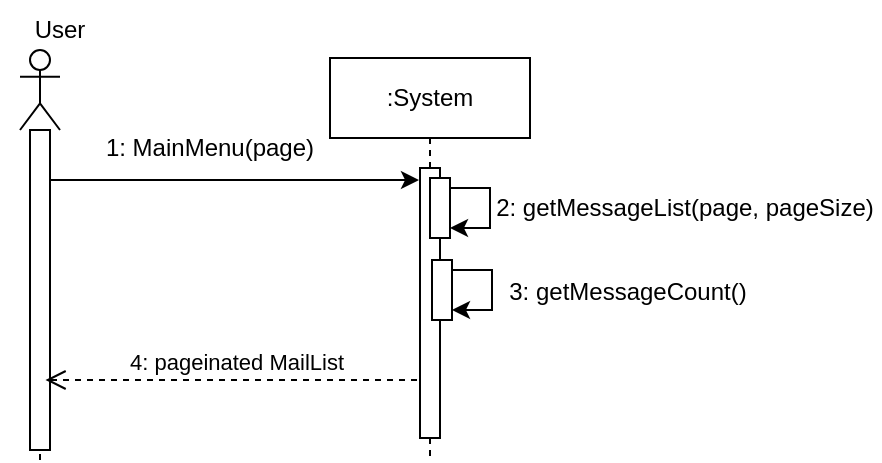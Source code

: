 <mxfile version="24.4.6" type="device">
  <diagram name="페이지-1" id="jFSf3hoxHNFURL-VD0vF">
    <mxGraphModel dx="-281" dy="780" grid="1" gridSize="10" guides="1" tooltips="1" connect="1" arrows="1" fold="1" page="1" pageScale="1" pageWidth="827" pageHeight="1169" math="0" shadow="0">
      <root>
        <mxCell id="0" />
        <mxCell id="1" parent="0" />
        <mxCell id="8SwLyijxy1Ru8mRJdpdb-3" value="" style="shape=umlLifeline;perimeter=lifelinePerimeter;whiteSpace=wrap;html=1;container=1;dropTarget=0;collapsible=0;recursiveResize=0;outlineConnect=0;portConstraint=eastwest;newEdgeStyle={&quot;curved&quot;:0,&quot;rounded&quot;:0};participant=umlActor;" parent="1" vertex="1">
          <mxGeometry x="930" y="225" width="20" height="205" as="geometry" />
        </mxCell>
        <mxCell id="8SwLyijxy1Ru8mRJdpdb-4" value="" style="html=1;points=[[0,0,0,0,5],[0,1,0,0,-5],[1,0,0,0,5],[1,1,0,0,-5]];perimeter=orthogonalPerimeter;outlineConnect=0;targetShapes=umlLifeline;portConstraint=eastwest;newEdgeStyle={&quot;curved&quot;:0,&quot;rounded&quot;:0};" parent="8SwLyijxy1Ru8mRJdpdb-3" vertex="1">
          <mxGeometry x="5" y="40" width="10" height="160" as="geometry" />
        </mxCell>
        <mxCell id="8SwLyijxy1Ru8mRJdpdb-5" value="User" style="text;html=1;align=center;verticalAlign=middle;whiteSpace=wrap;rounded=0;" parent="1" vertex="1">
          <mxGeometry x="920" y="200" width="60" height="30" as="geometry" />
        </mxCell>
        <mxCell id="8SwLyijxy1Ru8mRJdpdb-7" value="4: pageinated MailList" style="html=1;verticalAlign=bottom;endArrow=open;dashed=1;endSize=8;curved=0;rounded=0;" parent="1" edge="1">
          <mxGeometry x="-0.0" relative="1" as="geometry">
            <mxPoint x="1134.5" y="390" as="sourcePoint" />
            <mxPoint x="942.75" y="390" as="targetPoint" />
            <mxPoint as="offset" />
          </mxGeometry>
        </mxCell>
        <mxCell id="8SwLyijxy1Ru8mRJdpdb-8" value=":System" style="shape=umlLifeline;perimeter=lifelinePerimeter;whiteSpace=wrap;html=1;container=1;dropTarget=0;collapsible=0;recursiveResize=0;outlineConnect=0;portConstraint=eastwest;newEdgeStyle={&quot;edgeStyle&quot;:&quot;elbowEdgeStyle&quot;,&quot;elbow&quot;:&quot;vertical&quot;,&quot;curved&quot;:0,&quot;rounded&quot;:0};" parent="1" vertex="1">
          <mxGeometry x="1085" y="229" width="100" height="200" as="geometry" />
        </mxCell>
        <mxCell id="8SwLyijxy1Ru8mRJdpdb-9" value="" style="html=1;points=[[0,0,0,0,5],[0,1,0,0,-5],[1,0,0,0,5],[1,1,0,0,-5]];perimeter=orthogonalPerimeter;outlineConnect=0;targetShapes=umlLifeline;portConstraint=eastwest;newEdgeStyle={&quot;curved&quot;:0,&quot;rounded&quot;:0};" parent="8SwLyijxy1Ru8mRJdpdb-8" vertex="1">
          <mxGeometry x="45" y="55" width="10" height="135" as="geometry" />
        </mxCell>
        <mxCell id="844suyQjuov6naEKO8QY-2" value="" style="html=1;points=[[0,0,0,0,5],[0,1,0,0,-5],[1,0,0,0,5],[1,1,0,0,-5]];perimeter=orthogonalPerimeter;outlineConnect=0;targetShapes=umlLifeline;portConstraint=eastwest;newEdgeStyle={&quot;curved&quot;:0,&quot;rounded&quot;:0};" vertex="1" parent="8SwLyijxy1Ru8mRJdpdb-8">
          <mxGeometry x="50" y="60" width="10" height="30" as="geometry" />
        </mxCell>
        <mxCell id="844suyQjuov6naEKO8QY-3" value="" style="endArrow=classic;html=1;rounded=0;exitX=1;exitY=0;exitDx=0;exitDy=5;exitPerimeter=0;" edge="1" parent="8SwLyijxy1Ru8mRJdpdb-8" source="844suyQjuov6naEKO8QY-2" target="844suyQjuov6naEKO8QY-2">
          <mxGeometry width="50" height="50" relative="1" as="geometry">
            <mxPoint y="260" as="sourcePoint" />
            <mxPoint x="50" y="210" as="targetPoint" />
          </mxGeometry>
        </mxCell>
        <mxCell id="844suyQjuov6naEKO8QY-7" value="" style="endArrow=classic;html=1;rounded=0;exitX=1;exitY=0;exitDx=0;exitDy=5;exitPerimeter=0;" edge="1" source="844suyQjuov6naEKO8QY-9" target="844suyQjuov6naEKO8QY-9" parent="8SwLyijxy1Ru8mRJdpdb-8">
          <mxGeometry width="50" height="50" relative="1" as="geometry">
            <mxPoint x="1" y="301" as="sourcePoint" />
            <mxPoint x="51" y="251" as="targetPoint" />
          </mxGeometry>
        </mxCell>
        <mxCell id="844suyQjuov6naEKO8QY-9" value="" style="html=1;points=[[0,0,0,0,5],[0,1,0,0,-5],[1,0,0,0,5],[1,1,0,0,-5]];perimeter=orthogonalPerimeter;outlineConnect=0;targetShapes=umlLifeline;portConstraint=eastwest;newEdgeStyle={&quot;curved&quot;:0,&quot;rounded&quot;:0};" vertex="1" parent="8SwLyijxy1Ru8mRJdpdb-8">
          <mxGeometry x="51" y="101" width="10" height="30" as="geometry" />
        </mxCell>
        <mxCell id="844suyQjuov6naEKO8QY-5" value="2: getMessageList(page, pageSize)" style="text;html=1;align=center;verticalAlign=middle;whiteSpace=wrap;rounded=0;" vertex="1" parent="1">
          <mxGeometry x="1165" y="289" width="195" height="30" as="geometry" />
        </mxCell>
        <mxCell id="844suyQjuov6naEKO8QY-8" value="3: getMessageCount()" style="text;html=1;align=center;verticalAlign=middle;whiteSpace=wrap;rounded=0;" vertex="1" parent="1">
          <mxGeometry x="1159" y="331" width="150" height="30" as="geometry" />
        </mxCell>
        <mxCell id="844suyQjuov6naEKO8QY-10" value="" style="endArrow=classic;html=1;rounded=0;" edge="1" parent="1">
          <mxGeometry width="50" height="50" relative="1" as="geometry">
            <mxPoint x="945" y="290" as="sourcePoint" />
            <mxPoint x="1129.5" y="290" as="targetPoint" />
          </mxGeometry>
        </mxCell>
        <mxCell id="844suyQjuov6naEKO8QY-11" value="1: MainMenu(page)" style="text;html=1;align=center;verticalAlign=middle;whiteSpace=wrap;rounded=0;" vertex="1" parent="1">
          <mxGeometry x="970" y="259" width="110" height="30" as="geometry" />
        </mxCell>
      </root>
    </mxGraphModel>
  </diagram>
</mxfile>
